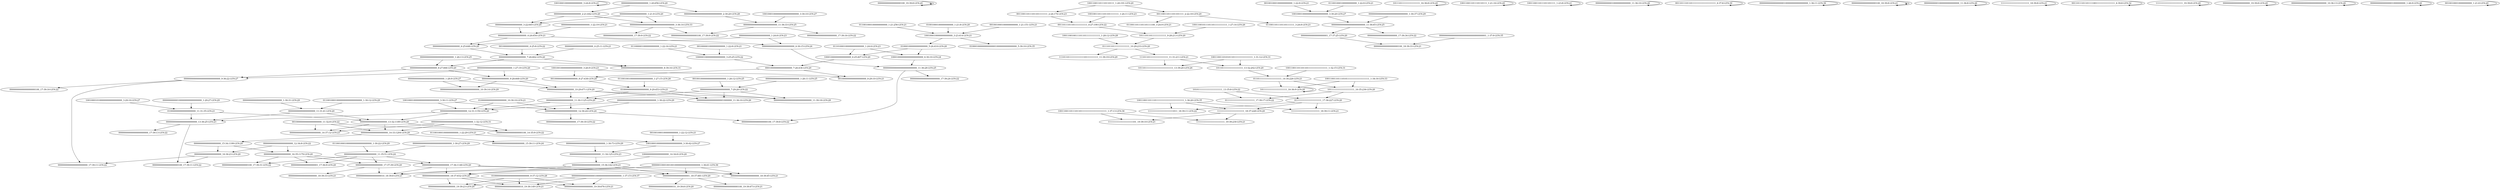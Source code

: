 digraph G {
    "100100010000000000000_3-24:8-LEN:21" -> "100100010000000000000_3-24:8-LEN:21";
    "0000000000000000000000000_11-36:33-LEN:25" -> "0000000000000000000000_17-39:16-LEN:22";
    "0000000000000000000000000_11-36:33-LEN:25" -> "0000000000000000000100_17-39:9-LEN:22";
    "00000000000000000000_11-31:41-LEN:20" -> "00000000000000000000_13-32:1189-LEN:20";
    "00000000000000000000_11-31:41-LEN:20" -> "00000000000000000000000_13-36:25-LEN:23";
    "00000000000000000100_19-39:8-LEN:20" -> "00000000000000000100_19-39:8-LEN:20";
    "000000000000000000000000000_1-28:9-LEN:27" -> "00000000000000000000000000000_10-39:14-LEN:29";
    "000000000000000000000000000_1-28:9-LEN:27" -> "00000000000000000000_10-29:671-LEN:20";
    "0010000000000000000000_11-32:8-LEN:22" -> "00000000000000000000_14-33:1204-LEN:20";
    "0010000000000000000000_11-32:8-LEN:22" -> "0000000000000000000100_14-35:9-LEN:22";
    "0010000000000000000000_11-32:8-LEN:22" -> "00000000000000000000000_14-37:12-LEN:23";
    "10011001101110110111_1-20:191-LEN:20" -> "00110011011101101111_2-22:18-LEN:20";
    "10011001101110110111_1-20:191-LEN:20" -> "00110011011101101111111_2-24:174-LEN:23";
    "00000000000000000000_17-37:39-LEN:20" -> "000000000000000000000_18-39:33-LEN:21";
    "00000000000000000000_17-37:39-LEN:20" -> "000000000000000000010_18-39:8-LEN:21";
    "00000000000000000000_8-27:666-LEN:20" -> "000000000000000000000000000_9-36:22-LEN:27";
    "00000000000000000000_8-27:666-LEN:20" -> "00000000000000000000_9-28:668-LEN:20";
    "001001000100000000000_1-22:9-LEN:21" -> "100100010000000000000000000_3-30:20-LEN:27";
    "011011111111111111111_14-34:226-LEN:21" -> "10111111111111111111_16-36:9-LEN:20";
    "011011111111111111111_14-34:226-LEN:21" -> "10111111111111111111_16-35:236-LEN:20";
    "00000000000000000000_11-30:1125-LEN:20" -> "00000000000000000000_12-31:1150-LEN:20";
    "00000000000000000000_11-30:1125-LEN:20" -> "000000000000000000000000_12-36:24-LEN:24";
    "00000000000000000001_18-37:481-LEN:20" -> "00000000000000000010_19-39:8-LEN:20";
    "00000000000000000001_18-37:481-LEN:20" -> "000000000000000000100_19-39:473-LEN:21";
    "100100010000000000000000000_3-30:42-LEN:27" -> "00000000000000000000000_11-34:125-LEN:23";
    "00000000000000000000_6-25:648-LEN:20" -> "00000000000000000000_7-26:662-LEN:20";
    "10111011111111111111_16-36:8-LEN:20" -> "10111011111111111111_16-36:8-LEN:20";
    "10011001101110110111_1-21:16-LEN:20" -> "10011001101110110111_1-21:16-LEN:20";
    "1010111111111111111111_13-35:8-LEN:22" -> "0111111111111111111111_17-39:17-LEN:22";
    "1010111111111111111111_13-35:8-LEN:22" -> "01111111111111111111_17-36:227-LEN:20";
    "01100100010000000000000000000_1-30:22-LEN:29" -> "000000000000000000000000_11-35:51-LEN:24";
    "001001000100000000000_1-22:12-LEN:21" -> "100100010000000000000000000_3-30:42-LEN:27";
    "01001000100000000000_1-21:8-LEN:20" -> "100100010000000000000_3-23:414-LEN:21";
    "0000000000000000010000000000000000000_1-37:15-LEN:37" -> "000000000000000000010_19-39:149-LEN:21";
    "0000000000000000010000000000000000000_1-37:15-LEN:37" -> "000000000000000000000_19-39:676-LEN:21";
    "0000000000000000010000000000000000000_1-37:15-LEN:37" -> "00000000000000000000_19-39:23-LEN:20";
    "1001100100111011011111111111_1-28:12-LEN:28" -> "01110110111111111111_10-29:233-LEN:20";
    "00000000000000000000_16-35:1179-LEN:20" -> "00000000000000000000_17-37:39-LEN:20";
    "00000000000000000000_16-35:1179-LEN:20" -> "0000000000000000000100_17-39:31-LEN:22";
    "00000000000000000000_16-35:1179-LEN:20" -> "00000000000000000001_17-36:9-LEN:20";
    "00000000000000000000_16-35:1179-LEN:20" -> "00000000000000000000_17-36:1148-LEN:20";
    "0010010000000000000000000_1-26:12-LEN:25" -> "0000000000000000000000_7-29:26-LEN:22";
    "0000000000000000000000_7-29:26-LEN:22" -> "00000000000000000000_11-30:1125-LEN:20";
    "0000000000000000000000_7-29:26-LEN:22" -> "00000000000000000001000000_11-36:10-LEN:26";
    "0000000000000000000000_7-29:26-LEN:22" -> "0000000000000000000000000000_11-39:18-LEN:28";
    "100110011011101101111_1-23:8-LEN:21" -> "100110011011101101111_1-23:8-LEN:21";
    "000000000000000000000_4-24:654-LEN:21" -> "00000000000000000000_6-25:648-LEN:20";
    "000000000000000000000_4-24:654-LEN:21" -> "000000000000000000000000_6-30:15-LEN:24";
    "100100010000000000000000000_3-30:20-LEN:27" -> "0000000000000000000000000_11-36:65-LEN:25";
    "10010010000000000000000_3-26:9-LEN:23" -> "00100000000000000000_8-27:438-LEN:20";
    "10010010000000000000000_3-26:9-LEN:23" -> "001000000000000000000_8-29:10-LEN:21";
    "100100010000000000000_3-23:414-LEN:21" -> "01000100000000000000_5-24:410-LEN:20";
    "100100010000000000000_3-23:414-LEN:21" -> "01000100000000000001000000000000000_5-39:10-LEN:35";
    "00000000000010000000000000_11-36:10-LEN:26" -> "00000000000010000000000000_11-36:10-LEN:26";
    "00000000000000000000000_1-24:8-LEN:23" -> "00000000000000000000_6-25:648-LEN:20";
    "00000000000000000000000_1-24:8-LEN:23" -> "000000000000000000000000_6-30:15-LEN:24";
    "100110011011101011111111111111111_1-34:16-LEN:33" -> "10111111111111111111_16-36:9-LEN:20";
    "100110011011101011111111111111111_1-34:16-LEN:33" -> "10111111111111111111_16-35:236-LEN:20";
    "00110011011101101111_2-22:18-LEN:20" -> "011001101110110111111_3-24:8-LEN:21";
    "00110011011101101111_2-22:18-LEN:20" -> "011001101110110111100_3-24:9-LEN:21";
    "000000000000000000000000000_9-36:22-LEN:27" -> "0000000000000000000100_17-39:16-LEN:22";
    "000000000000000000000000000_9-36:22-LEN:27" -> "0000000000000000000000_17-39:11-LEN:22";
    "00000000000000000000000000000000001_1-37:9-LEN:35" -> "000000000000000000100_18-39:33-LEN:21";
    "01110110111111111111_10-29:233-LEN:20" -> "11101101111111111110111111111_11-39:19-LEN:29";
    "01110110111111111111_10-29:233-LEN:20" -> "111011011111111111111_11-31:211-LEN:21";
    "10011001011101101111111111_1-27:14-LEN:26" -> "10111011011111111111_9-28:213-LEN:20";
    "000000000000000000000000_11-35:51-LEN:24" -> "00000000000000000000_17-37:39-LEN:20";
    "000000000000000000000000_11-35:51-LEN:24" -> "0000000000000000000100_17-39:31-LEN:22";
    "000000000000000000000000_11-35:51-LEN:24" -> "00000000000000000001_17-36:9-LEN:20";
    "000000000000000000000000_11-35:51-LEN:24" -> "00000000000000000000_17-36:1148-LEN:20";
    "11111111111111111111_18-37:228-LEN:20" -> "111111111111111111101_19-39:10-LEN:21";
    "11111111111111111111_18-37:228-LEN:20" -> "111111111111111111111_19-39:230-LEN:21";
    "001101110110111111111111111111_6-37:8-LEN:30" -> "001101110110111111111111111111_6-37:8-LEN:30";
    "000000000000000000100000000000000000_1-36:11-LEN:36" -> "000000000000000000100000000000000000_1-36:11-LEN:36";
    "01000100000000000000_5-24:410-LEN:20" -> "100010000000000000000000_6-30:10-LEN:24";
    "01000100000000000000_5-24:410-LEN:20" -> "10001000000000000000_6-25:407-LEN:20";
    "01100100100000000000000000_1-27:15-LEN:26" -> "010000000000000000000_9-29:453-LEN:21";
    "011000001000000000000_1-22:16-LEN:21" -> "1000001000000000000000_3-25:25-LEN:22";
    "01111111111111111111_17-36:227-LEN:20" -> "111111111111111111111_18-39:11-LEN:21";
    "01111111111111111111_17-36:227-LEN:20" -> "1111111111111111111011_18-39:11-LEN:22";
    "01111111111111111111_17-36:227-LEN:20" -> "11111111111111111111_18-37:228-LEN:20";
    "010000000000000000000_10-30:10-LEN:21" -> "00000000000000000000_12-31:1150-LEN:20";
    "010000000000000000000_10-30:10-LEN:21" -> "000000000000000000000000_12-36:24-LEN:24";
    "111011011111111111111_11-31:211-LEN:21" -> "10110111111111111111111111_13-39:20-LEN:26";
    "111011011111111111111_11-31:211-LEN:21" -> "10110111111111111111_13-32:202-LEN:20";
    "001000001000000000000_1-22:8-LEN:21" -> "1000001000000000000000_3-25:25-LEN:22";
    "00000000000000000000_12-31:1150-LEN:20" -> "00000000000000000000_13-32:1189-LEN:20";
    "00000000000000000000_12-31:1150-LEN:20" -> "00000000000000000000000_13-36:25-LEN:23";
    "00000000000000000000000000000_1-30:31-LEN:29" -> "00000000000000000000_11-31:41-LEN:20";
    "00000000000000000000_14-33:1204-LEN:20" -> "00000000000000000000_15-34:1199-LEN:20";
    "00000000000000000000_14-33:1204-LEN:20" -> "000000000000000000000000_15-39:11-LEN:24";
    "0010000000000000000000_4-25:8-LEN:22" -> "00000000000000000000_7-26:662-LEN:20";
    "00000000000000000000_3-22:645-LEN:20" -> "000000000000000000000_4-24:654-LEN:21";
    "00000000000000000000000000000_1-30:37-LEN:29" -> "0000000000000000000000000_11-36:65-LEN:25";
    "0000000000000000000000000_1-26:11-LEN:25" -> "0000000000000000000000_7-29:26-LEN:22";
    "000000000000000000000000000000000_3-36:14-LEN:33" -> "0000000000000000000000_17-39:9-LEN:22";
    "000000000000000000000000000000000_3-36:14-LEN:33" -> "0000000000000000000100_17-39:9-LEN:22";
    "000000000000000000100_18-39:8-LEN:21" -> "000000000000000000100_18-39:8-LEN:21";
    "1000001000000000000000_3-25:25-LEN:22" -> "00010000000000000000_7-26:436-LEN:20";
    "0000000000000000000000000000_2-30:20-LEN:28" -> "0000000000000000000000000_11-36:33-LEN:25";
    "00000000001000000000000000_11-36:8-LEN:26" -> "00000000001000000000000000_11-36:8-LEN:26";
    "111111111111111111111_18-39:8-LEN:21" -> "111111111111111111111_18-39:8-LEN:21";
    "00110111011011110011111111111111_6-39:8-LEN:32" -> "00110111011011110011111111111111_6-39:8-LEN:32";
    "000000100010010010000000000000000000_1-36:61-LEN:36" -> "00000000000000000001_18-37:481-LEN:20";
    "000000100010010010000000000000000000_1-36:61-LEN:36" -> "00000000000000000000_18-37:832-LEN:20";
    "000000100010010010000000000000000000_1-36:61-LEN:36" -> "000000000000000000010_18-39:8-LEN:21";
    "000000100010010010000000000000000000_1-36:61-LEN:36" -> "000000000000000000000_18-39:45-LEN:21";
    "00000000000000000000_18-37:832-LEN:20" -> "000000000000000000010_19-39:149-LEN:21";
    "00000000000000000000_18-37:832-LEN:20" -> "000000000000000000000_19-39:676-LEN:21";
    "00000000000000000000_18-37:832-LEN:20" -> "00000000000000000000_19-39:23-LEN:20";
    "11111111111111111111_19-39:8-LEN:20" -> "11111111111111111111_19-39:8-LEN:20";
    "011001000100000000000_1-22:29-LEN:21" -> "100100010000000000000000000_3-30:42-LEN:27";
    "011001000100000000000_1-22:9-LEN:21" -> "100100010000000000000000000_3-30:20-LEN:27";
    "00000000000000000000000_11-34:125-LEN:23" -> "000000000000000000000_15-36:142-LEN:21";
    "00000000000000000000_19-39:8-LEN:20" -> "00000000000000000000_19-39:8-LEN:20";
    "00000000000000000000000000000_1-30:73-LEN:29" -> "00000000000000000000000_11-34:125-LEN:23";
    "100010000000000000000000_6-30:10-LEN:24" -> "0000000000000000000000000_11-36:28-LEN:25";
    "10001000000000000000_6-25:407-LEN:20" -> "00010000000000000000_7-26:436-LEN:20";
    "0000000000000000000000000_11-36:28-LEN:25" -> "0000000000000000000000_17-39:24-LEN:22";
    "0000000000000000000000000_11-36:28-LEN:25" -> "0000000000000000000100_17-39:8-LEN:22";
    "1001100110110110111111111111111_1-32:15-LEN:31" -> "011011111111111111111_14-34:226-LEN:21";
    "010000000000000000000_9-29:453-LEN:21" -> "00000000000000000000_11-30:1125-LEN:20";
    "010000000000000000000_9-29:453-LEN:21" -> "00000000000000000001000000_11-36:10-LEN:26";
    "010000000000000000000_9-29:453-LEN:21" -> "0000000000000000000000000000_11-39:18-LEN:28";
    "100100010000000000000000000_3-30:10-LEN:27" -> "0000000000000000000000000_11-36:33-LEN:25";
    "10110111111111111111_13-32:202-LEN:20" -> "011011111111111111111_14-34:226-LEN:21";
    "00100000000000000000_8-27:438-LEN:20" -> "010000000000000000000_9-29:453-LEN:21";
    "010000000000000000000_11-31:35-LEN:21" -> "00000000000000000000_13-32:1189-LEN:20";
    "010000000000000000000_11-31:35-LEN:21" -> "00000000000000000000000_13-36:25-LEN:23";
    "00000000000000000000000000000_1-30:27-LEN:29" -> "000000000000000000000000_11-35:51-LEN:24";
    "00000000000000000100_19-39:8-LEN:20" -> "00000000000000000100_19-39:8-LEN:20";
    "00000000000000000000000000000_1-30:22-LEN:29" -> "00000000000000000000_12-31:1150-LEN:20";
    "00000000000000000000000000000_1-30:22-LEN:29" -> "000000000000000000000000_12-36:24-LEN:24";
    "00000000000000000001_17-37:25-LEN:20" -> "000000000000000000100_18-39:33-LEN:21";
    "001001000100000000000_1-21:151-LEN:21" -> "100100010000000000000_3-23:414-LEN:21";
    "011001000100000000000_1-21:256-LEN:21" -> "100100010000000000000_3-23:414-LEN:21";
    "00000000000000000000000000_10-36:13-LEN:26" -> "00000000000000000000000000_10-36:13-LEN:26";
    "00000000000000000000_7-26:662-LEN:20" -> "00000000000000000000_8-27:666-LEN:20";
    "00000000000000000000_7-26:662-LEN:20" -> "0000000000000000000000000000000_8-39:16-LEN:31";
    "00000000000000000000_16-36:23-LEN:20" -> "0000000000000000000100_17-39:11-LEN:22";
    "00000000000000000000_16-36:23-LEN:20" -> "0000000000000000000000_17-39:11-LEN:22";
    "100100010100000000000000000_3-29:10-LEN:27" -> "010000000000000000000_11-31:35-LEN:21";
    "10111111111111111111_16-36:9-LEN:20" -> "10111111111111111111_16-36:9-LEN:20";
    "000000000000000000000_1-22:19-LEN:21" -> "000000000000000000000_4-24:654-LEN:21";
    "0000000000000000000000000_11-36:65-LEN:25" -> "00000000000000000001_17-37:25-LEN:20";
    "0000000000000000000000000_11-36:65-LEN:25" -> "0000000000000000000000_17-39:34-LEN:22";
    "00010000000000000000_7-26:436-LEN:20" -> "00100000000000000000_8-27:438-LEN:20";
    "00010000000000000000_7-26:436-LEN:20" -> "001000000000000000000_8-29:10-LEN:21";
    "000000000000000000000_15-36:142-LEN:21" -> "00000000000000000001_18-37:481-LEN:20";
    "000000000000000000000_15-36:142-LEN:21" -> "00000000000000000000_18-37:832-LEN:20";
    "000000000000000000000_15-36:142-LEN:21" -> "000000000000000000010_18-39:8-LEN:21";
    "000000000000000000000_15-36:142-LEN:21" -> "000000000000000000000_18-39:45-LEN:21";
    "00000000000000000000_17-36:1148-LEN:20" -> "00000000000000000001_18-37:481-LEN:20";
    "00000000000000000000_17-36:1148-LEN:20" -> "00000000000000000000_18-37:832-LEN:20";
    "00000000000000000000_17-36:1148-LEN:20" -> "000000000000000000010_18-39:8-LEN:21";
    "00000000000000000000_17-36:1148-LEN:20" -> "000000000000000000000_18-39:45-LEN:21";
    "00000000000000000000_1-20:656-LEN:20" -> "0000000000000000000000000000_2-30:20-LEN:28";
    "00000000000000000000_1-20:656-LEN:20" -> "00000000000000000000_2-21:642-LEN:20";
    "01100100010000000000000000000_1-30:12-LEN:29" -> "00000000000000000000_11-31:41-LEN:20";
    "0011011101101111111111_6-27:190-LEN:22" -> "10111011011111111111_9-28:213-LEN:20";
    "000000000000000000000_4-25:11-LEN:21" -> "00000000000000000000_7-26:662-LEN:20";
    "00000000000000000000_2-21:642-LEN:20" -> "00000000000000000000_3-22:645-LEN:20";
    "00000000000000000000_2-21:642-LEN:20" -> "000000000000000000000000000000000_3-36:14-LEN:33";
    "00000000000000000000_15-34:1199-LEN:20" -> "00000000000000000000_16-35:1179-LEN:20";
    "00000000000000000000_15-34:1199-LEN:20" -> "00000000000000000000_16-36:23-LEN:20";
    "000000000000000000000000_12-36:24-LEN:24" -> "0000000000000000000000_17-39:18-LEN:22";
    "000000000000000000000000_12-36:24-LEN:24" -> "0000000000000000000100_17-39:8-LEN:22";
    "00110011011101101111111_2-24:174-LEN:23" -> "0011011101101111111111_6-27:190-LEN:22";
    "00000000000000000000_9-28:668-LEN:20" -> "00000000000000000000000000000_10-39:14-LEN:29";
    "00000000000000000000_9-28:668-LEN:20" -> "00000000000000000000_10-29:671-LEN:20";
    "0000000000000000000000000_1-26:13-LEN:25" -> "00000000000000000000_8-27:666-LEN:20";
    "0000000000000000000000000_1-26:13-LEN:25" -> "0000000000000000000000000000000_8-39:16-LEN:31";
    "00000000000000001000000000_1-26:9-LEN:26" -> "00000000000000001000000000_1-26:9-LEN:26";
    "10111011011111111111_9-28:213-LEN:20" -> "01110110111111111111_10-29:233-LEN:20";
    "00000000000000000000_13-32:1189-LEN:20" -> "00000000000000000000_14-33:1204-LEN:20";
    "00000000000000000000_13-32:1189-LEN:20" -> "0000000000000000000100_14-35:9-LEN:22";
    "00000000000000000000_13-32:1189-LEN:20" -> "00000000000000000000000_14-37:12-LEN:23";
    "10010011011101101111111_1-24:11-LEN:23" -> "0011011101101111111111_6-27:190-LEN:22";
    "00000000000000000000_1-21:9-LEN:20" -> "00000000000000000000_3-22:645-LEN:20";
    "00000000000000000000_1-21:9-LEN:20" -> "000000000000000000000000000000000_3-36:14-LEN:33";
    "1001100110101011011111111111111_1-31:12-LEN:31" -> "10110111111111111111111111_13-39:20-LEN:26";
    "1001100110101011011111111111111_1-31:12-LEN:31" -> "10110111111111111111_13-32:202-LEN:20";
    "00000000000100000000000000000_1-29:27-LEN:29" -> "010000000000000000000_11-31:35-LEN:21";
    "000000000000000000000000_6-30:15-LEN:24" -> "0000000000000000000000000_11-36:28-LEN:25";
    "10111111111111111111_16-35:236-LEN:20" -> "0111111111111111111111_17-39:17-LEN:22";
    "10111111111111111111_16-35:236-LEN:20" -> "01111111111111111111_17-36:227-LEN:20";
    "10011001101110111111111111111111111_1-36:20-LEN:35" -> "111111111111111111111_18-39:11-LEN:21";
    "10011001101110111111111111111111111_1-36:20-LEN:35" -> "1111111111111111111011_18-39:11-LEN:22";
    "10011001101110111111111111111111111_1-36:20-LEN:35" -> "11111111111111111111_18-37:228-LEN:20";
    "0000000000000000000000000000000_1-32:12-LEN:31" -> "00000000000000000000_14-33:1204-LEN:20";
    "0000000000000000000000000000000_1-32:12-LEN:31" -> "0000000000000000000100_14-35:9-LEN:22";
    "0000000000000000000000000000000_1-32:12-LEN:31" -> "00000000000000000000000_14-37:12-LEN:23";
    "10000000000000000000_14-34:8-LEN:20" -> "000000000000000000000_15-36:142-LEN:21";
    "0100000000000000000000000000_9-37:12-LEN:28" -> "000000000000000000010_19-39:149-LEN:21";
    "0100000000000000000000000000_9-37:12-LEN:28" -> "000000000000000000000_19-39:676-LEN:21";
    "0100000000000000000000000000_9-37:12-LEN:28" -> "00000000000000000000_19-39:23-LEN:20";
    "000000000000000000100_18-39:8-LEN:21" -> "000000000000000000100_18-39:8-LEN:21";
    "100110011011101101111111111111111111_1-37:13-LEN:36" -> "111111111111111111101_19-39:10-LEN:21";
    "100110011011101101111111111111111111_1-37:13-LEN:36" -> "111111111111111111111_19-39:230-LEN:21";
    "00000000000000000000_10-29:671-LEN:20" -> "00000000000000000000_11-30:1125-LEN:20";
    "00000000000000000000_10-29:671-LEN:20" -> "00000000000000000001000000_11-36:10-LEN:26";
    "00000000000000000000_10-29:671-LEN:20" -> "0000000000000000000000000000_11-39:18-LEN:28";
    "00000000000000000000000000_1-27:19-LEN:26" -> "000000000000000000000000000_9-36:22-LEN:27";
    "00000000000000000000000000_1-27:19-LEN:26" -> "00000000000000000000_9-28:668-LEN:20";
    "01101000100000000000000_1-24:9-LEN:23" -> "100010000000000000000000_6-30:10-LEN:24";
    "01101000100000000000000_1-24:9-LEN:23" -> "10001000000000000000_6-25:407-LEN:20";
    "00100100010000000000_1-21:8-LEN:20" -> "00100100010000000000_1-21:8-LEN:20";
    "00000000000000000000000_13-36:25-LEN:23" -> "0000000000000000000100_17-39:11-LEN:22";
    "00000000000000000000000_13-36:25-LEN:23" -> "0000000000000000000000_17-39:13-LEN:22";
    "0000000000000000000000_12-34:8-LEN:22" -> "00000000000000000000_16-35:1179-LEN:20";
    "0000000000000000000000_12-34:8-LEN:22" -> "00000000000000000000_16-36:23-LEN:20";
    "100100010000000000000000000_3-30:11-LEN:27" -> "00000000000000000000_12-31:1150-LEN:20";
    "100100010000000000000000000_3-30:11-LEN:27" -> "000000000000000000000000_12-36:24-LEN:24";
}

